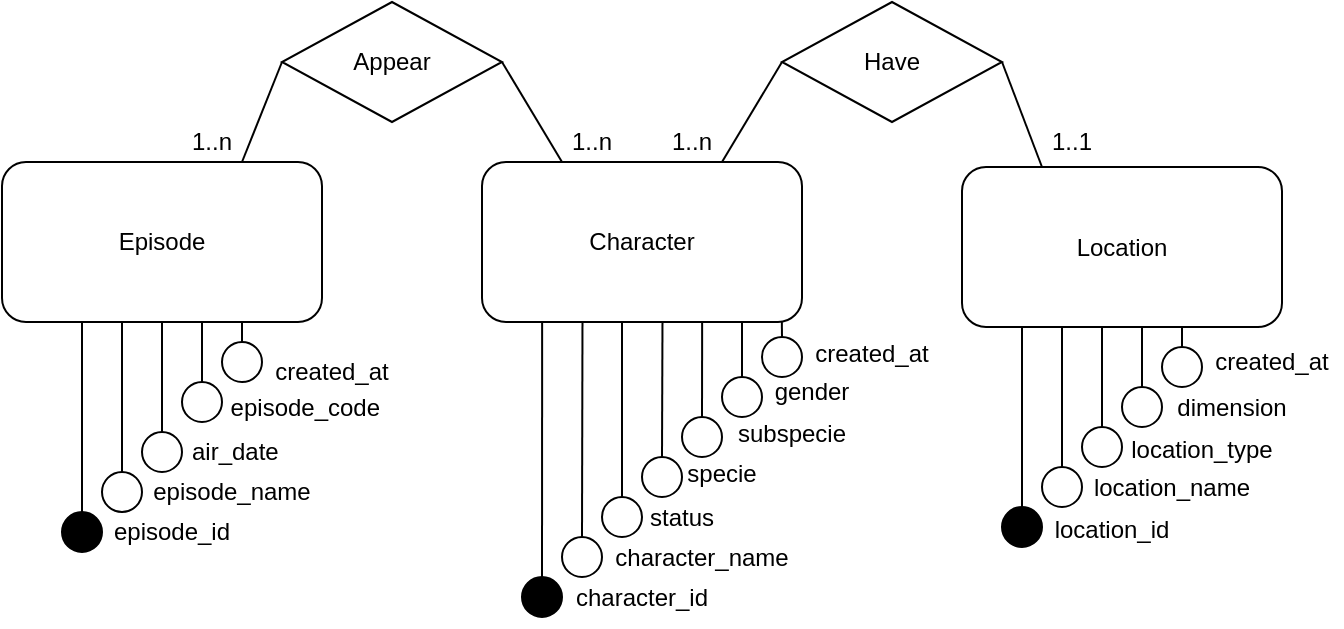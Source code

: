 <mxfile version="15.9.4" type="google"><diagram id="R2lEEEUBdFMjLlhIrx00" name="Page-1"><mxGraphModel dx="1422" dy="805" grid="1" gridSize="10" guides="0" tooltips="1" connect="1" arrows="1" fold="1" page="1" pageScale="1" pageWidth="850" pageHeight="1100" math="0" shadow="0" extFonts="Permanent Marker^https://fonts.googleapis.com/css?family=Permanent+Marker"><root><mxCell id="0"/><mxCell id="1" parent="0"/><mxCell id="strZ65iOIJFo7PbvbguE-7" value="" style="ellipse;whiteSpace=wrap;html=1;aspect=fixed;fillColor=#000000;" parent="1" vertex="1"><mxGeometry x="70" y="375" width="20" height="20" as="geometry"/></mxCell><mxCell id="strZ65iOIJFo7PbvbguE-10" value="" style="ellipse;whiteSpace=wrap;html=1;aspect=fixed;" parent="1" vertex="1"><mxGeometry x="90" y="355" width="20" height="20" as="geometry"/></mxCell><mxCell id="strZ65iOIJFo7PbvbguE-11" value="" style="endArrow=none;html=1;rounded=0;exitX=0.5;exitY=0;exitDx=0;exitDy=0;" parent="1" source="strZ65iOIJFo7PbvbguE-12" target="strZ65iOIJFo7PbvbguE-1" edge="1"><mxGeometry width="50" height="50" relative="1" as="geometry"><mxPoint x="100" y="350" as="sourcePoint"/><mxPoint x="120" y="310" as="targetPoint"/></mxGeometry></mxCell><mxCell id="strZ65iOIJFo7PbvbguE-12" value="" style="ellipse;whiteSpace=wrap;html=1;aspect=fixed;" parent="1" vertex="1"><mxGeometry x="110" y="335" width="20" height="20" as="geometry"/></mxCell><mxCell id="strZ65iOIJFo7PbvbguE-13" value="" style="endArrow=none;html=1;rounded=0;exitX=0.5;exitY=0;exitDx=0;exitDy=0;" parent="1" source="strZ65iOIJFo7PbvbguE-14" edge="1"><mxGeometry width="50" height="50" relative="1" as="geometry"><mxPoint x="120" y="365" as="sourcePoint"/><mxPoint x="140" y="280" as="targetPoint"/></mxGeometry></mxCell><mxCell id="strZ65iOIJFo7PbvbguE-14" value="" style="ellipse;whiteSpace=wrap;html=1;aspect=fixed;" parent="1" vertex="1"><mxGeometry x="130" y="310" width="20" height="20" as="geometry"/></mxCell><mxCell id="strZ65iOIJFo7PbvbguE-15" value="" style="endArrow=none;html=1;rounded=0;exitX=0.5;exitY=0;exitDx=0;exitDy=0;entryX=0.75;entryY=1;entryDx=0;entryDy=0;" parent="1" source="strZ65iOIJFo7PbvbguE-16" target="strZ65iOIJFo7PbvbguE-1" edge="1"><mxGeometry width="50" height="50" relative="1" as="geometry"><mxPoint x="140" y="380" as="sourcePoint"/><mxPoint x="160" y="295" as="targetPoint"/></mxGeometry></mxCell><mxCell id="strZ65iOIJFo7PbvbguE-16" value="" style="ellipse;whiteSpace=wrap;html=1;aspect=fixed;" parent="1" vertex="1"><mxGeometry x="150" y="290" width="20" height="20" as="geometry"/></mxCell><mxCell id="strZ65iOIJFo7PbvbguE-17" value="episode_id" style="text;html=1;strokeColor=none;fillColor=none;align=center;verticalAlign=middle;whiteSpace=wrap;rounded=0;" parent="1" vertex="1"><mxGeometry x="60" y="370" width="130" height="30" as="geometry"/></mxCell><mxCell id="strZ65iOIJFo7PbvbguE-18" value="episode_name" style="text;html=1;strokeColor=none;fillColor=none;align=center;verticalAlign=middle;whiteSpace=wrap;rounded=0;" parent="1" vertex="1"><mxGeometry x="100" y="350" width="110" height="30" as="geometry"/></mxCell><mxCell id="strZ65iOIJFo7PbvbguE-19" value="&amp;nbsp; &amp;nbsp; air_date" style="text;html=1;strokeColor=none;fillColor=none;align=center;verticalAlign=middle;whiteSpace=wrap;rounded=0;" parent="1" vertex="1"><mxGeometry x="110" y="330" width="80" height="30" as="geometry"/></mxCell><mxCell id="strZ65iOIJFo7PbvbguE-20" value="&amp;nbsp;episode_code" style="text;html=1;strokeColor=none;fillColor=none;align=center;verticalAlign=middle;whiteSpace=wrap;rounded=0;" parent="1" vertex="1"><mxGeometry x="150" y="305" width="80" height="35" as="geometry"/></mxCell><mxCell id="strZ65iOIJFo7PbvbguE-21" value="created_at" style="text;html=1;strokeColor=none;fillColor=none;align=center;verticalAlign=middle;whiteSpace=wrap;rounded=0;" parent="1" vertex="1"><mxGeometry x="170" y="290" width="70" height="30" as="geometry"/></mxCell><mxCell id="strZ65iOIJFo7PbvbguE-1" value="Episode" style="rounded=1;whiteSpace=wrap;html=1;" parent="1" vertex="1"><mxGeometry x="40" y="200" width="160" height="80" as="geometry"/></mxCell><mxCell id="strZ65iOIJFo7PbvbguE-2" value="Appear" style="rhombus;whiteSpace=wrap;html=1;" parent="1" vertex="1"><mxGeometry x="180" y="120" width="110" height="60" as="geometry"/></mxCell><mxCell id="strZ65iOIJFo7PbvbguE-3" value="Location" style="rounded=1;whiteSpace=wrap;html=1;" parent="1" vertex="1"><mxGeometry x="520" y="202.5" width="160" height="80" as="geometry"/></mxCell><mxCell id="strZ65iOIJFo7PbvbguE-4" value="Have" style="rhombus;whiteSpace=wrap;html=1;" parent="1" vertex="1"><mxGeometry x="430" y="120" width="110" height="60" as="geometry"/></mxCell><mxCell id="strZ65iOIJFo7PbvbguE-6" value="" style="endArrow=none;html=1;rounded=0;entryX=0.25;entryY=1;entryDx=0;entryDy=0;exitX=0.5;exitY=0;exitDx=0;exitDy=0;" parent="1" source="strZ65iOIJFo7PbvbguE-7" target="strZ65iOIJFo7PbvbguE-1" edge="1"><mxGeometry width="50" height="50" relative="1" as="geometry"><mxPoint x="60" y="320" as="sourcePoint"/><mxPoint x="120" y="290" as="targetPoint"/></mxGeometry></mxCell><mxCell id="strZ65iOIJFo7PbvbguE-9" value="" style="endArrow=none;html=1;rounded=0;exitX=0.5;exitY=0;exitDx=0;exitDy=0;" parent="1" source="strZ65iOIJFo7PbvbguE-10" edge="1"><mxGeometry width="50" height="50" relative="1" as="geometry"><mxPoint x="80" y="335" as="sourcePoint"/><mxPoint x="100" y="280" as="targetPoint"/></mxGeometry></mxCell><mxCell id="strZ65iOIJFo7PbvbguE-41" value="" style="endArrow=none;html=1;rounded=0;exitX=0.5;exitY=0;exitDx=0;exitDy=0;" parent="1" source="strZ65iOIJFo7PbvbguE-42" edge="1"><mxGeometry width="50" height="50" relative="1" as="geometry"><mxPoint x="530" y="322.5" as="sourcePoint"/><mxPoint x="550" y="282.5" as="targetPoint"/></mxGeometry></mxCell><mxCell id="strZ65iOIJFo7PbvbguE-42" value="" style="ellipse;whiteSpace=wrap;html=1;aspect=fixed;fillColor=#000000;" parent="1" vertex="1"><mxGeometry x="540" y="372.5" width="20" height="20" as="geometry"/></mxCell><mxCell id="strZ65iOIJFo7PbvbguE-43" value="" style="endArrow=none;html=1;rounded=0;exitX=0.5;exitY=0;exitDx=0;exitDy=0;" parent="1" source="strZ65iOIJFo7PbvbguE-44" edge="1"><mxGeometry width="50" height="50" relative="1" as="geometry"><mxPoint x="550" y="337.5" as="sourcePoint"/><mxPoint x="570" y="282.5" as="targetPoint"/></mxGeometry></mxCell><mxCell id="strZ65iOIJFo7PbvbguE-44" value="" style="ellipse;whiteSpace=wrap;html=1;aspect=fixed;" parent="1" vertex="1"><mxGeometry x="560" y="352.5" width="20" height="20" as="geometry"/></mxCell><mxCell id="strZ65iOIJFo7PbvbguE-45" value="" style="endArrow=none;html=1;rounded=0;exitX=0.5;exitY=0;exitDx=0;exitDy=0;" parent="1" source="strZ65iOIJFo7PbvbguE-46" edge="1"><mxGeometry width="50" height="50" relative="1" as="geometry"><mxPoint x="570" y="352.5" as="sourcePoint"/><mxPoint x="590" y="282.5" as="targetPoint"/></mxGeometry></mxCell><mxCell id="strZ65iOIJFo7PbvbguE-46" value="" style="ellipse;whiteSpace=wrap;html=1;aspect=fixed;" parent="1" vertex="1"><mxGeometry x="580" y="332.5" width="20" height="20" as="geometry"/></mxCell><mxCell id="strZ65iOIJFo7PbvbguE-47" value="" style="endArrow=none;html=1;rounded=0;exitX=0.5;exitY=0;exitDx=0;exitDy=0;" parent="1" source="strZ65iOIJFo7PbvbguE-48" edge="1"><mxGeometry width="50" height="50" relative="1" as="geometry"><mxPoint x="590" y="367.5" as="sourcePoint"/><mxPoint x="610" y="282.5" as="targetPoint"/></mxGeometry></mxCell><mxCell id="strZ65iOIJFo7PbvbguE-48" value="" style="ellipse;whiteSpace=wrap;html=1;aspect=fixed;" parent="1" vertex="1"><mxGeometry x="600" y="312.5" width="20" height="20" as="geometry"/></mxCell><mxCell id="strZ65iOIJFo7PbvbguE-49" value="" style="endArrow=none;html=1;rounded=0;exitX=0.5;exitY=0;exitDx=0;exitDy=0;entryX=0.75;entryY=1;entryDx=0;entryDy=0;" parent="1" source="strZ65iOIJFo7PbvbguE-50" edge="1"><mxGeometry width="50" height="50" relative="1" as="geometry"><mxPoint x="610" y="382.5" as="sourcePoint"/><mxPoint x="630" y="282.5" as="targetPoint"/></mxGeometry></mxCell><mxCell id="strZ65iOIJFo7PbvbguE-50" value="" style="ellipse;whiteSpace=wrap;html=1;aspect=fixed;" parent="1" vertex="1"><mxGeometry x="620" y="292.5" width="20" height="20" as="geometry"/></mxCell><mxCell id="strZ65iOIJFo7PbvbguE-51" value="location_id" style="text;html=1;strokeColor=none;fillColor=none;align=center;verticalAlign=middle;whiteSpace=wrap;rounded=0;" parent="1" vertex="1"><mxGeometry x="540" y="367.5" width="110" height="32.5" as="geometry"/></mxCell><mxCell id="strZ65iOIJFo7PbvbguE-52" value="location_name" style="text;html=1;strokeColor=none;fillColor=none;align=center;verticalAlign=middle;whiteSpace=wrap;rounded=0;" parent="1" vertex="1"><mxGeometry x="570" y="347.5" width="110" height="30" as="geometry"/></mxCell><mxCell id="strZ65iOIJFo7PbvbguE-53" value="location_type" style="text;html=1;strokeColor=none;fillColor=none;align=center;verticalAlign=middle;whiteSpace=wrap;rounded=0;" parent="1" vertex="1"><mxGeometry x="580" y="327.5" width="120" height="32.5" as="geometry"/></mxCell><mxCell id="strZ65iOIJFo7PbvbguE-54" value="dimension" style="text;html=1;strokeColor=none;fillColor=none;align=center;verticalAlign=middle;whiteSpace=wrap;rounded=0;" parent="1" vertex="1"><mxGeometry x="620" y="307.5" width="70" height="30" as="geometry"/></mxCell><mxCell id="strZ65iOIJFo7PbvbguE-55" value="created_at" style="text;html=1;strokeColor=none;fillColor=none;align=center;verticalAlign=middle;whiteSpace=wrap;rounded=0;" parent="1" vertex="1"><mxGeometry x="640" y="282.5" width="70" height="35" as="geometry"/></mxCell><mxCell id="strZ65iOIJFo7PbvbguE-68" value="Character" style="rounded=1;whiteSpace=wrap;html=1;" parent="1" vertex="1"><mxGeometry x="280" y="200" width="160" height="80" as="geometry"/></mxCell><mxCell id="strZ65iOIJFo7PbvbguE-69" value="" style="endArrow=none;html=1;rounded=0;exitX=0.5;exitY=0;exitDx=0;exitDy=0;entryX=0.188;entryY=1;entryDx=0;entryDy=0;entryPerimeter=0;" parent="1" source="strZ65iOIJFo7PbvbguE-70" target="strZ65iOIJFo7PbvbguE-68" edge="1"><mxGeometry width="50" height="50" relative="1" as="geometry"><mxPoint x="290" y="345" as="sourcePoint"/><mxPoint x="310" y="305" as="targetPoint"/></mxGeometry></mxCell><mxCell id="strZ65iOIJFo7PbvbguE-70" value="" style="ellipse;whiteSpace=wrap;html=1;aspect=fixed;fillColor=#000000;" parent="1" vertex="1"><mxGeometry x="300" y="407.5" width="20" height="20" as="geometry"/></mxCell><mxCell id="strZ65iOIJFo7PbvbguE-71" value="" style="endArrow=none;html=1;rounded=0;exitX=0.5;exitY=0;exitDx=0;exitDy=0;entryX=0.314;entryY=1.005;entryDx=0;entryDy=0;entryPerimeter=0;" parent="1" source="strZ65iOIJFo7PbvbguE-72" target="strZ65iOIJFo7PbvbguE-68" edge="1"><mxGeometry width="50" height="50" relative="1" as="geometry"><mxPoint x="310" y="360" as="sourcePoint"/><mxPoint x="330" y="305" as="targetPoint"/></mxGeometry></mxCell><mxCell id="strZ65iOIJFo7PbvbguE-72" value="" style="ellipse;whiteSpace=wrap;html=1;aspect=fixed;" parent="1" vertex="1"><mxGeometry x="320" y="387.5" width="20" height="20" as="geometry"/></mxCell><mxCell id="strZ65iOIJFo7PbvbguE-73" value="" style="endArrow=none;html=1;rounded=0;exitX=0.5;exitY=0;exitDx=0;exitDy=0;" parent="1" source="strZ65iOIJFo7PbvbguE-74" edge="1"><mxGeometry width="50" height="50" relative="1" as="geometry"><mxPoint x="330" y="375" as="sourcePoint"/><mxPoint x="350" y="280" as="targetPoint"/></mxGeometry></mxCell><mxCell id="strZ65iOIJFo7PbvbguE-74" value="" style="ellipse;whiteSpace=wrap;html=1;aspect=fixed;" parent="1" vertex="1"><mxGeometry x="340" y="367.5" width="20" height="20" as="geometry"/></mxCell><mxCell id="strZ65iOIJFo7PbvbguE-75" value="" style="endArrow=none;html=1;rounded=0;exitX=0.5;exitY=0;exitDx=0;exitDy=0;entryX=0.564;entryY=1.005;entryDx=0;entryDy=0;entryPerimeter=0;" parent="1" source="strZ65iOIJFo7PbvbguE-76" target="strZ65iOIJFo7PbvbguE-68" edge="1"><mxGeometry width="50" height="50" relative="1" as="geometry"><mxPoint x="350" y="390" as="sourcePoint"/><mxPoint x="370" y="305" as="targetPoint"/></mxGeometry></mxCell><mxCell id="strZ65iOIJFo7PbvbguE-76" value="" style="ellipse;whiteSpace=wrap;html=1;aspect=fixed;" parent="1" vertex="1"><mxGeometry x="360" y="347.5" width="20" height="20" as="geometry"/></mxCell><mxCell id="strZ65iOIJFo7PbvbguE-77" value="" style="endArrow=none;html=1;rounded=0;exitX=0.5;exitY=0;exitDx=0;exitDy=0;entryX=0.688;entryY=1;entryDx=0;entryDy=0;entryPerimeter=0;" parent="1" source="strZ65iOIJFo7PbvbguE-78" target="strZ65iOIJFo7PbvbguE-68" edge="1"><mxGeometry width="50" height="50" relative="1" as="geometry"><mxPoint x="370" y="405" as="sourcePoint"/><mxPoint x="390" y="305" as="targetPoint"/></mxGeometry></mxCell><mxCell id="strZ65iOIJFo7PbvbguE-78" value="" style="ellipse;whiteSpace=wrap;html=1;aspect=fixed;" parent="1" vertex="1"><mxGeometry x="380" y="327.5" width="20" height="20" as="geometry"/></mxCell><mxCell id="strZ65iOIJFo7PbvbguE-79" value="character_id" style="text;html=1;strokeColor=none;fillColor=none;align=center;verticalAlign=middle;whiteSpace=wrap;rounded=0;" parent="1" vertex="1"><mxGeometry x="300" y="402.5" width="120" height="30" as="geometry"/></mxCell><mxCell id="strZ65iOIJFo7PbvbguE-80" value="character_name" style="text;html=1;strokeColor=none;fillColor=none;align=center;verticalAlign=middle;whiteSpace=wrap;rounded=0;" parent="1" vertex="1"><mxGeometry x="330" y="382.5" width="120" height="30" as="geometry"/></mxCell><mxCell id="strZ65iOIJFo7PbvbguE-81" value="status" style="text;html=1;strokeColor=none;fillColor=none;align=center;verticalAlign=middle;whiteSpace=wrap;rounded=0;" parent="1" vertex="1"><mxGeometry x="340" y="362.5" width="80" height="30" as="geometry"/></mxCell><mxCell id="strZ65iOIJFo7PbvbguE-82" value="specie" style="text;html=1;strokeColor=none;fillColor=none;align=center;verticalAlign=middle;whiteSpace=wrap;rounded=0;" parent="1" vertex="1"><mxGeometry x="380" y="345" width="40" height="22.5" as="geometry"/></mxCell><mxCell id="strZ65iOIJFo7PbvbguE-83" value="subspecie" style="text;html=1;strokeColor=none;fillColor=none;align=center;verticalAlign=middle;whiteSpace=wrap;rounded=0;" parent="1" vertex="1"><mxGeometry x="405" y="327.5" width="60" height="17.5" as="geometry"/></mxCell><mxCell id="strZ65iOIJFo7PbvbguE-85" value="" style="endArrow=none;html=1;rounded=0;exitX=0.5;exitY=0;exitDx=0;exitDy=0;" parent="1" source="strZ65iOIJFo7PbvbguE-86" edge="1"><mxGeometry width="50" height="50" relative="1" as="geometry"><mxPoint x="390" y="385" as="sourcePoint"/><mxPoint x="410" y="280" as="targetPoint"/></mxGeometry></mxCell><mxCell id="strZ65iOIJFo7PbvbguE-86" value="" style="ellipse;whiteSpace=wrap;html=1;aspect=fixed;" parent="1" vertex="1"><mxGeometry x="400" y="307.5" width="20" height="20" as="geometry"/></mxCell><mxCell id="strZ65iOIJFo7PbvbguE-87" value="gender" style="text;html=1;strokeColor=none;fillColor=none;align=center;verticalAlign=middle;whiteSpace=wrap;rounded=0;" parent="1" vertex="1"><mxGeometry x="425" y="307.5" width="40" height="15" as="geometry"/></mxCell><mxCell id="strZ65iOIJFo7PbvbguE-88" value="" style="endArrow=none;html=1;rounded=0;exitX=0.5;exitY=0;exitDx=0;exitDy=0;entryX=0.937;entryY=1;entryDx=0;entryDy=0;entryPerimeter=0;" parent="1" source="strZ65iOIJFo7PbvbguE-89" target="strZ65iOIJFo7PbvbguE-68" edge="1"><mxGeometry width="50" height="50" relative="1" as="geometry"><mxPoint x="410" y="365" as="sourcePoint"/><mxPoint x="430" y="285" as="targetPoint"/></mxGeometry></mxCell><mxCell id="strZ65iOIJFo7PbvbguE-89" value="" style="ellipse;whiteSpace=wrap;html=1;aspect=fixed;" parent="1" vertex="1"><mxGeometry x="420" y="287.5" width="20" height="20" as="geometry"/></mxCell><mxCell id="strZ65iOIJFo7PbvbguE-90" value="created_at" style="text;html=1;strokeColor=none;fillColor=none;align=center;verticalAlign=middle;whiteSpace=wrap;rounded=0;" parent="1" vertex="1"><mxGeometry x="430" y="287.5" width="90" height="17.5" as="geometry"/></mxCell><mxCell id="3DrgXyoCiOqNHESE3FwZ-2" value="" style="endArrow=none;html=1;rounded=0;exitX=0;exitY=0.5;exitDx=0;exitDy=0;entryX=0.75;entryY=0;entryDx=0;entryDy=0;" parent="1" source="strZ65iOIJFo7PbvbguE-2" target="strZ65iOIJFo7PbvbguE-1" edge="1"><mxGeometry width="50" height="50" relative="1" as="geometry"><mxPoint x="400" y="210" as="sourcePoint"/><mxPoint x="450" y="160" as="targetPoint"/></mxGeometry></mxCell><mxCell id="3DrgXyoCiOqNHESE3FwZ-3" value="" style="endArrow=none;html=1;rounded=0;exitX=1;exitY=0.5;exitDx=0;exitDy=0;entryX=0.25;entryY=0;entryDx=0;entryDy=0;" parent="1" source="strZ65iOIJFo7PbvbguE-2" target="strZ65iOIJFo7PbvbguE-68" edge="1"><mxGeometry width="50" height="50" relative="1" as="geometry"><mxPoint x="400" y="210" as="sourcePoint"/><mxPoint x="450" y="160" as="targetPoint"/></mxGeometry></mxCell><mxCell id="3DrgXyoCiOqNHESE3FwZ-4" value="" style="endArrow=none;html=1;rounded=0;entryX=0;entryY=0.5;entryDx=0;entryDy=0;exitX=0.75;exitY=0;exitDx=0;exitDy=0;" parent="1" source="strZ65iOIJFo7PbvbguE-68" target="strZ65iOIJFo7PbvbguE-4" edge="1"><mxGeometry width="50" height="50" relative="1" as="geometry"><mxPoint x="400" y="210" as="sourcePoint"/><mxPoint x="450" y="160" as="targetPoint"/></mxGeometry></mxCell><mxCell id="3DrgXyoCiOqNHESE3FwZ-5" value="" style="endArrow=none;html=1;rounded=0;entryX=1;entryY=0.5;entryDx=0;entryDy=0;exitX=0.25;exitY=0;exitDx=0;exitDy=0;" parent="1" source="strZ65iOIJFo7PbvbguE-3" target="strZ65iOIJFo7PbvbguE-4" edge="1"><mxGeometry width="50" height="50" relative="1" as="geometry"><mxPoint x="400" y="280" as="sourcePoint"/><mxPoint x="450" y="230" as="targetPoint"/></mxGeometry></mxCell><mxCell id="3DrgXyoCiOqNHESE3FwZ-6" value="1..n" style="text;html=1;strokeColor=none;fillColor=none;align=center;verticalAlign=middle;whiteSpace=wrap;rounded=0;" parent="1" vertex="1"><mxGeometry x="110" y="170" width="70" height="40" as="geometry"/></mxCell><mxCell id="3DrgXyoCiOqNHESE3FwZ-7" value="1..n" style="text;html=1;strokeColor=none;fillColor=none;align=center;verticalAlign=middle;whiteSpace=wrap;rounded=0;" parent="1" vertex="1"><mxGeometry x="300" y="170" width="70" height="40" as="geometry"/></mxCell><mxCell id="3DrgXyoCiOqNHESE3FwZ-9" value="1..n" style="text;html=1;strokeColor=none;fillColor=none;align=center;verticalAlign=middle;whiteSpace=wrap;rounded=0;" parent="1" vertex="1"><mxGeometry x="350" y="170" width="70" height="40" as="geometry"/></mxCell><mxCell id="3DrgXyoCiOqNHESE3FwZ-10" value="1..1" style="text;html=1;strokeColor=none;fillColor=none;align=center;verticalAlign=middle;whiteSpace=wrap;rounded=0;" parent="1" vertex="1"><mxGeometry x="540" y="170" width="70" height="40" as="geometry"/></mxCell></root></mxGraphModel></diagram></mxfile>